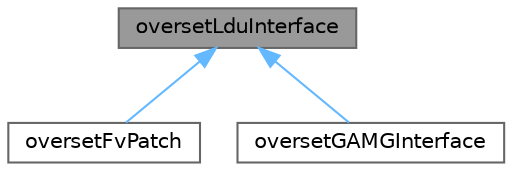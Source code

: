 digraph "oversetLduInterface"
{
 // LATEX_PDF_SIZE
  bgcolor="transparent";
  edge [fontname=Helvetica,fontsize=10,labelfontname=Helvetica,labelfontsize=10];
  node [fontname=Helvetica,fontsize=10,shape=box,height=0.2,width=0.4];
  Node1 [id="Node000001",label="oversetLduInterface",height=0.2,width=0.4,color="gray40", fillcolor="grey60", style="filled", fontcolor="black",tooltip="An abstract base class for overset coupled interfaces."];
  Node1 -> Node2 [id="edge1_Node000001_Node000002",dir="back",color="steelblue1",style="solid",tooltip=" "];
  Node2 [id="Node000002",label="oversetFvPatch",height=0.2,width=0.4,color="gray40", fillcolor="white", style="filled",URL="$classFoam_1_1oversetFvPatch.html",tooltip="Patch for indicating interpolated boundaries (in overset meshes)."];
  Node1 -> Node3 [id="edge2_Node000001_Node000003",dir="back",color="steelblue1",style="solid",tooltip=" "];
  Node3 [id="Node000003",label="oversetGAMGInterface",height=0.2,width=0.4,color="gray40", fillcolor="white", style="filled",URL="$classFoam_1_1oversetGAMGInterface.html",tooltip="GAMG agglomerated cyclic AMI interface."];
}
